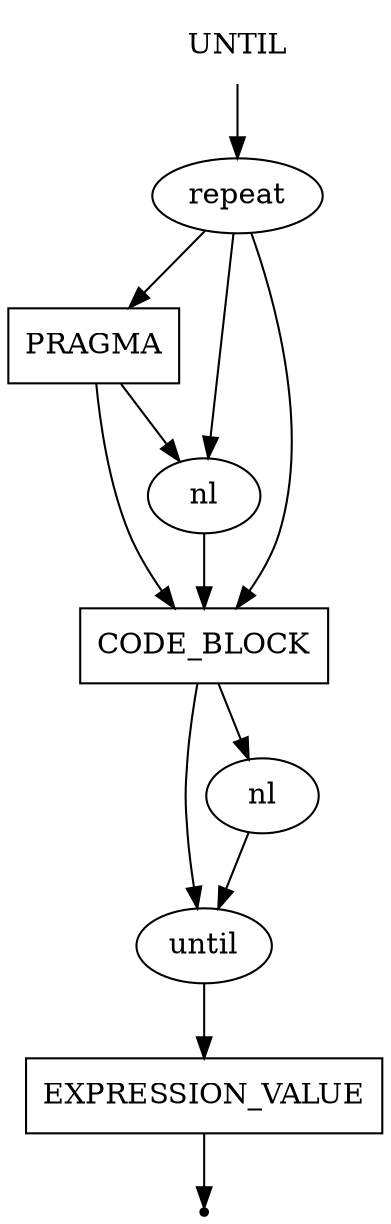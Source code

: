 digraph UNTIL {
    start [label=UNTIL shape=plaintext]
    key_until [label="until" shape=oval]
    key_repeat [label="repeat" shape=oval]
    expression_value [label=EXPRESSION_VALUE shape=box]
    pragma [label=PRAGMA shape=box]
    code_block [label=CODE_BLOCK shape=box]
    nl_1 [label="nl" shape=oval]
    nl_2 [label="nl" shape=oval]
    end [label="" shape=point]

    start -> key_repeat
    key_repeat -> pragma
    key_repeat -> nl_1
    key_repeat -> code_block
    pragma -> nl_1
    pragma -> code_block
    nl_1 -> code_block
    code_block -> nl_2
    code_block -> key_until
    nl_2 -> key_until
    key_until -> expression_value
    expression_value -> end
}